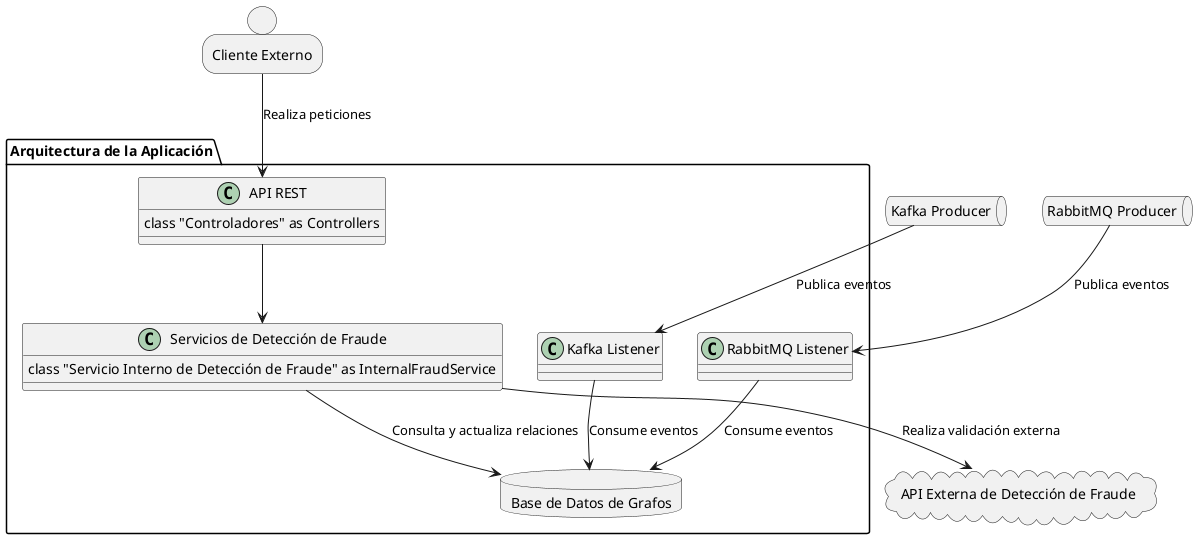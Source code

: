 @startuml
allowmixing
!define RECTANGLE class
!define DATABASE database
!define CLOUD cloud
!define QUEUE queue

skinparam componentStyle rectangle

package "Arquitectura de la Aplicación" {
  
  RECTANGLE "API REST" as Api {
    RECTANGLE "Controladores" as Controllers
  }
  
  RECTANGLE "Servicios de Detección de Fraude" as FraudServices {
    RECTANGLE "Servicio Interno de Detección de Fraude" as InternalFraudService
  }
  
  DATABASE "Base de Datos de Grafos" as GraphDB


KafkaListener --> GraphDB: Consume eventos
RabbitMQListener --> GraphDB: Consume eventos
}

PERSON "Cliente Externo" as Client

CLOUD "API Externa de Detección de Fraude" as ExternalFraudAPI

QUEUE "Kafka Producer" as KafkaProducer
QUEUE "RabbitMQ Producer" as RabbitMQProducer
QUEUE "Kafka Listener" as KafkaListener
QUEUE "RabbitMQ Listener" as RabbitMQListener

Client --> Api : Realiza peticiones

Api --> FraudServices
FraudServices --> ExternalFraudAPI : Realiza validación externa

FraudServices --> GraphDB : Consulta y actualiza relaciones

KafkaProducer --> KafkaListener : Publica eventos
RabbitMQProducer --> RabbitMQListener : Publica eventos
@enduml